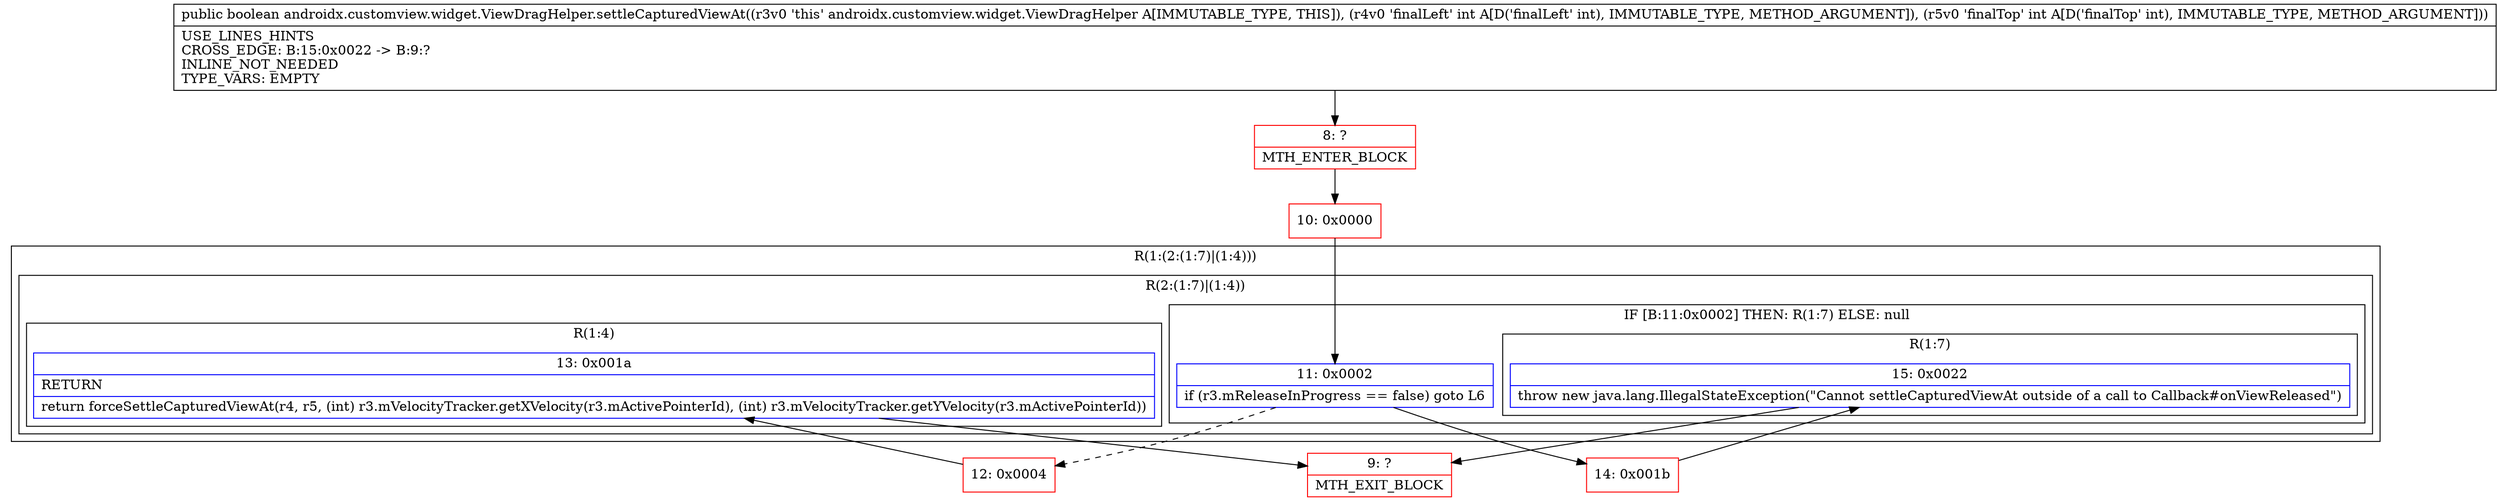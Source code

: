digraph "CFG forandroidx.customview.widget.ViewDragHelper.settleCapturedViewAt(II)Z" {
subgraph cluster_Region_307936782 {
label = "R(1:(2:(1:7)|(1:4)))";
node [shape=record,color=blue];
subgraph cluster_Region_1028664092 {
label = "R(2:(1:7)|(1:4))";
node [shape=record,color=blue];
subgraph cluster_IfRegion_646821058 {
label = "IF [B:11:0x0002] THEN: R(1:7) ELSE: null";
node [shape=record,color=blue];
Node_11 [shape=record,label="{11\:\ 0x0002|if (r3.mReleaseInProgress == false) goto L6\l}"];
subgraph cluster_Region_95594575 {
label = "R(1:7)";
node [shape=record,color=blue];
Node_15 [shape=record,label="{15\:\ 0x0022|throw new java.lang.IllegalStateException(\"Cannot settleCapturedViewAt outside of a call to Callback#onViewReleased\")\l}"];
}
}
subgraph cluster_Region_1121963065 {
label = "R(1:4)";
node [shape=record,color=blue];
Node_13 [shape=record,label="{13\:\ 0x001a|RETURN\l|return forceSettleCapturedViewAt(r4, r5, (int) r3.mVelocityTracker.getXVelocity(r3.mActivePointerId), (int) r3.mVelocityTracker.getYVelocity(r3.mActivePointerId))\l}"];
}
}
}
Node_8 [shape=record,color=red,label="{8\:\ ?|MTH_ENTER_BLOCK\l}"];
Node_10 [shape=record,color=red,label="{10\:\ 0x0000}"];
Node_12 [shape=record,color=red,label="{12\:\ 0x0004}"];
Node_9 [shape=record,color=red,label="{9\:\ ?|MTH_EXIT_BLOCK\l}"];
Node_14 [shape=record,color=red,label="{14\:\ 0x001b}"];
MethodNode[shape=record,label="{public boolean androidx.customview.widget.ViewDragHelper.settleCapturedViewAt((r3v0 'this' androidx.customview.widget.ViewDragHelper A[IMMUTABLE_TYPE, THIS]), (r4v0 'finalLeft' int A[D('finalLeft' int), IMMUTABLE_TYPE, METHOD_ARGUMENT]), (r5v0 'finalTop' int A[D('finalTop' int), IMMUTABLE_TYPE, METHOD_ARGUMENT]))  | USE_LINES_HINTS\lCROSS_EDGE: B:15:0x0022 \-\> B:9:?\lINLINE_NOT_NEEDED\lTYPE_VARS: EMPTY\l}"];
MethodNode -> Node_8;Node_11 -> Node_12[style=dashed];
Node_11 -> Node_14;
Node_15 -> Node_9;
Node_13 -> Node_9;
Node_8 -> Node_10;
Node_10 -> Node_11;
Node_12 -> Node_13;
Node_14 -> Node_15;
}


